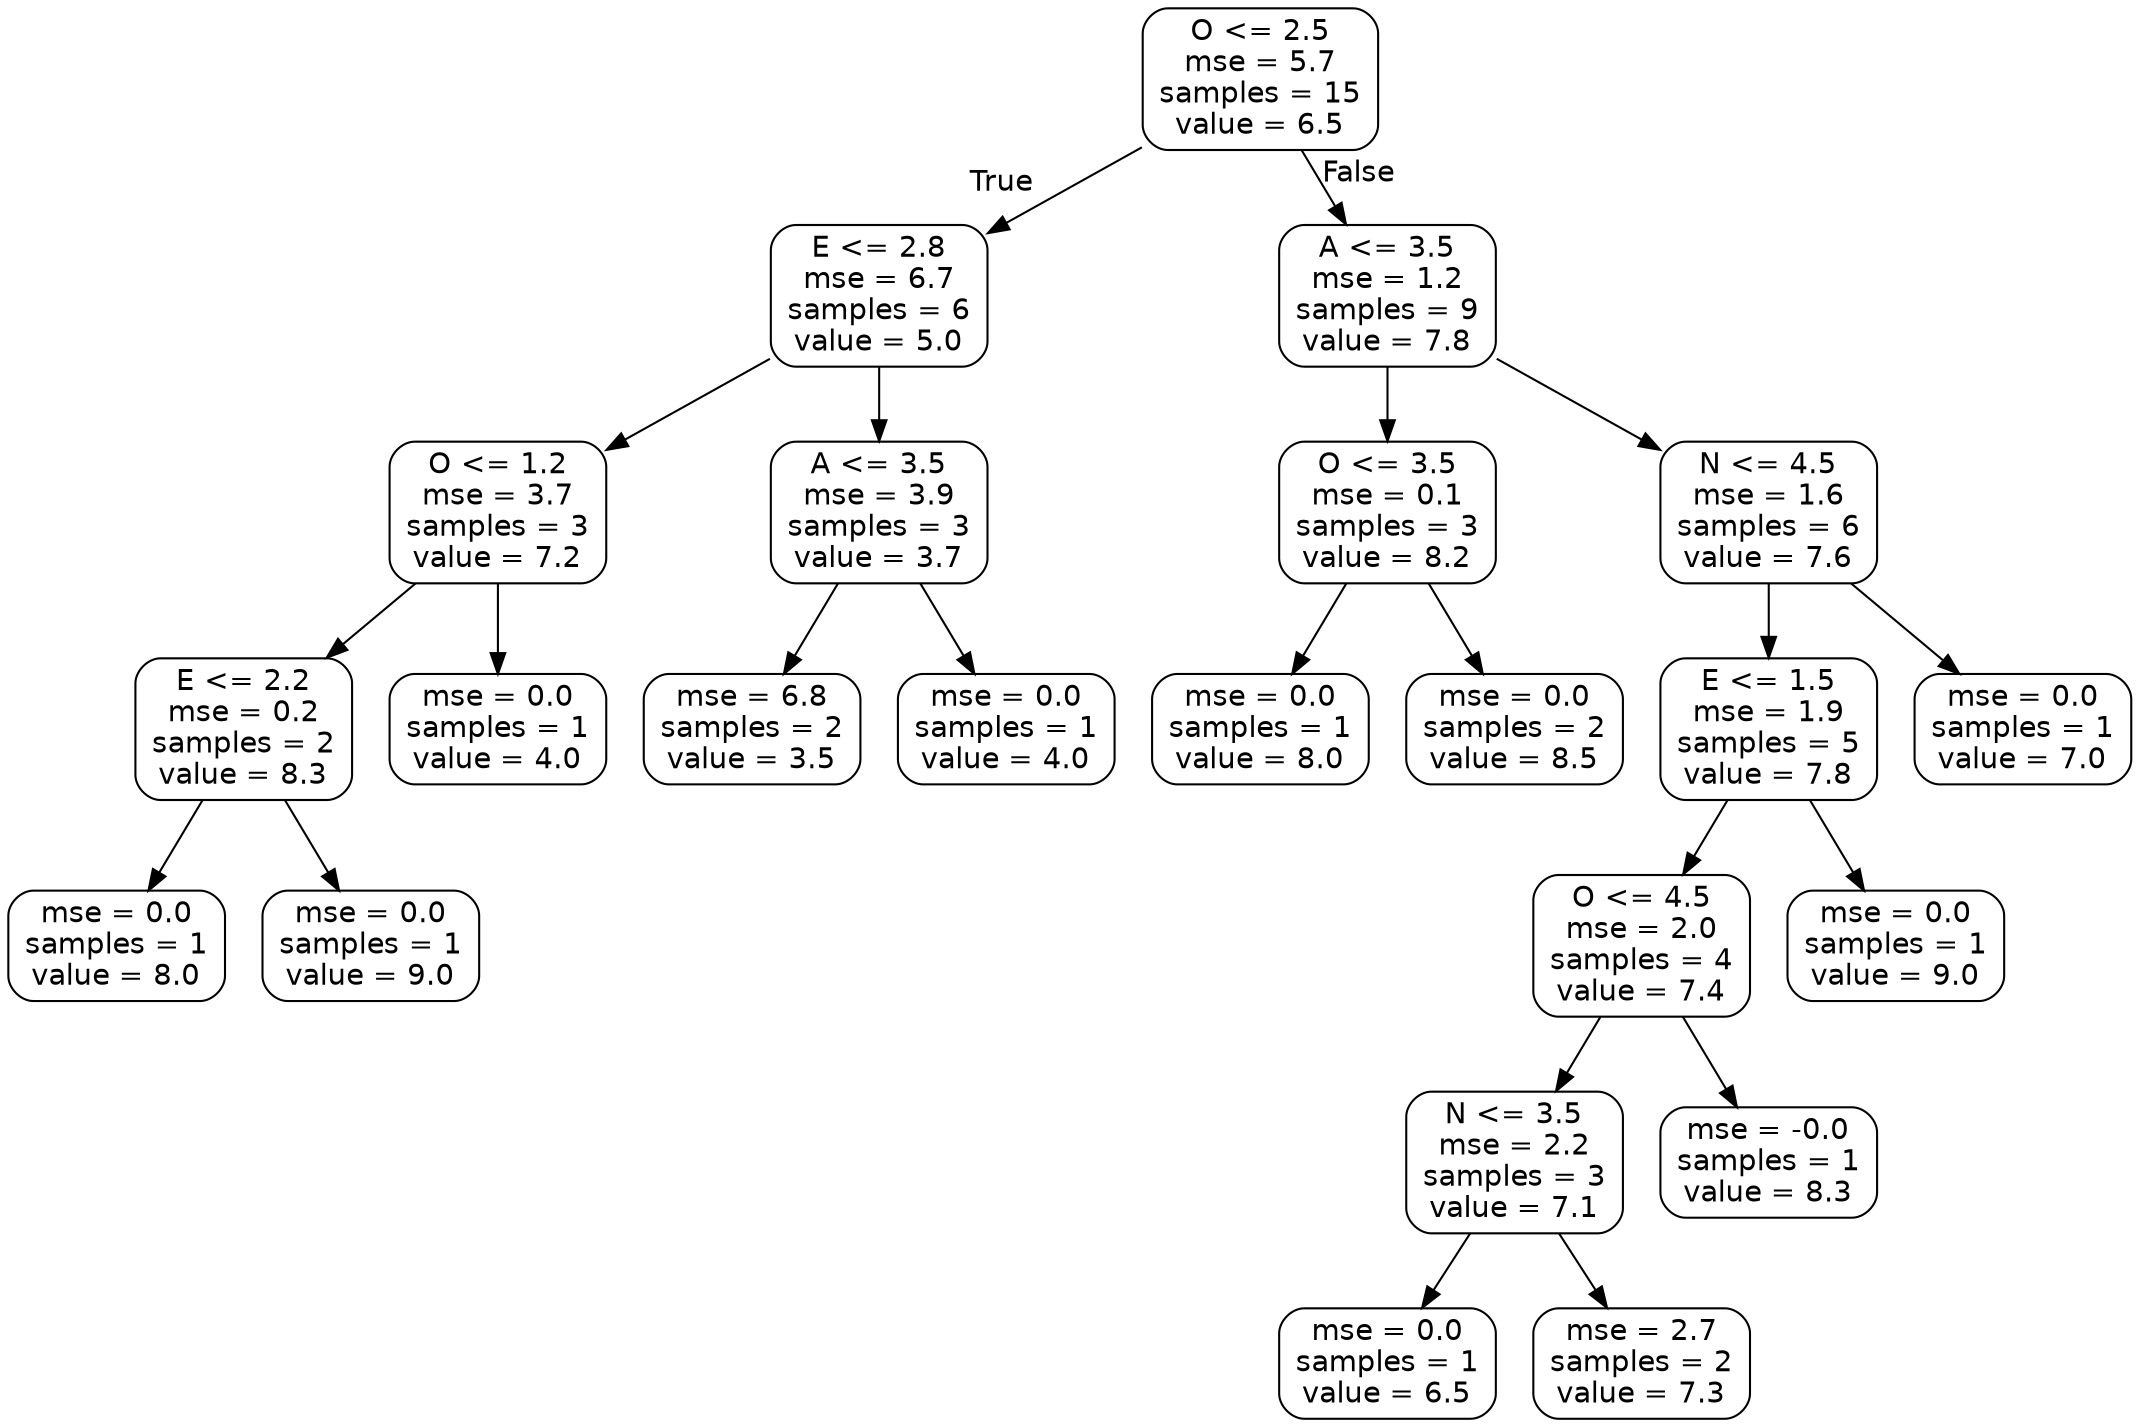 digraph Tree {
node [shape=box, style="rounded", color="black", fontname=helvetica] ;
edge [fontname=helvetica] ;
0 [label="O <= 2.5\nmse = 5.7\nsamples = 15\nvalue = 6.5"] ;
1 [label="E <= 2.8\nmse = 6.7\nsamples = 6\nvalue = 5.0"] ;
0 -> 1 [labeldistance=2.5, labelangle=45, headlabel="True"] ;
2 [label="O <= 1.2\nmse = 3.7\nsamples = 3\nvalue = 7.2"] ;
1 -> 2 ;
3 [label="E <= 2.2\nmse = 0.2\nsamples = 2\nvalue = 8.3"] ;
2 -> 3 ;
4 [label="mse = 0.0\nsamples = 1\nvalue = 8.0"] ;
3 -> 4 ;
5 [label="mse = 0.0\nsamples = 1\nvalue = 9.0"] ;
3 -> 5 ;
6 [label="mse = 0.0\nsamples = 1\nvalue = 4.0"] ;
2 -> 6 ;
7 [label="A <= 3.5\nmse = 3.9\nsamples = 3\nvalue = 3.7"] ;
1 -> 7 ;
8 [label="mse = 6.8\nsamples = 2\nvalue = 3.5"] ;
7 -> 8 ;
9 [label="mse = 0.0\nsamples = 1\nvalue = 4.0"] ;
7 -> 9 ;
10 [label="A <= 3.5\nmse = 1.2\nsamples = 9\nvalue = 7.8"] ;
0 -> 10 [labeldistance=2.5, labelangle=-45, headlabel="False"] ;
11 [label="O <= 3.5\nmse = 0.1\nsamples = 3\nvalue = 8.2"] ;
10 -> 11 ;
12 [label="mse = 0.0\nsamples = 1\nvalue = 8.0"] ;
11 -> 12 ;
13 [label="mse = 0.0\nsamples = 2\nvalue = 8.5"] ;
11 -> 13 ;
14 [label="N <= 4.5\nmse = 1.6\nsamples = 6\nvalue = 7.6"] ;
10 -> 14 ;
15 [label="E <= 1.5\nmse = 1.9\nsamples = 5\nvalue = 7.8"] ;
14 -> 15 ;
16 [label="O <= 4.5\nmse = 2.0\nsamples = 4\nvalue = 7.4"] ;
15 -> 16 ;
17 [label="N <= 3.5\nmse = 2.2\nsamples = 3\nvalue = 7.1"] ;
16 -> 17 ;
18 [label="mse = 0.0\nsamples = 1\nvalue = 6.5"] ;
17 -> 18 ;
19 [label="mse = 2.7\nsamples = 2\nvalue = 7.3"] ;
17 -> 19 ;
20 [label="mse = -0.0\nsamples = 1\nvalue = 8.3"] ;
16 -> 20 ;
21 [label="mse = 0.0\nsamples = 1\nvalue = 9.0"] ;
15 -> 21 ;
22 [label="mse = 0.0\nsamples = 1\nvalue = 7.0"] ;
14 -> 22 ;
}